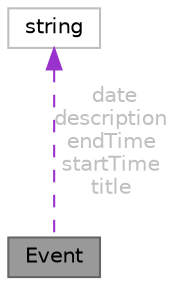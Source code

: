 digraph "Event"
{
 // LATEX_PDF_SIZE
  bgcolor="transparent";
  edge [fontname=Helvetica,fontsize=10,labelfontname=Helvetica,labelfontsize=10];
  node [fontname=Helvetica,fontsize=10,shape=box,height=0.2,width=0.4];
  Node1 [id="Node000001",label="Event",height=0.2,width=0.4,color="gray40", fillcolor="grey60", style="filled", fontcolor="black",tooltip="Represents an event with an ID, title, description, and date."];
  Node2 -> Node1 [id="edge1_Node000001_Node000002",dir="back",color="darkorchid3",style="dashed",tooltip=" ",label=" date\ndescription\nendTime\nstartTime\ntitle",fontcolor="grey" ];
  Node2 [id="Node000002",label="string",height=0.2,width=0.4,color="grey75", fillcolor="white", style="filled",tooltip=" "];
}
